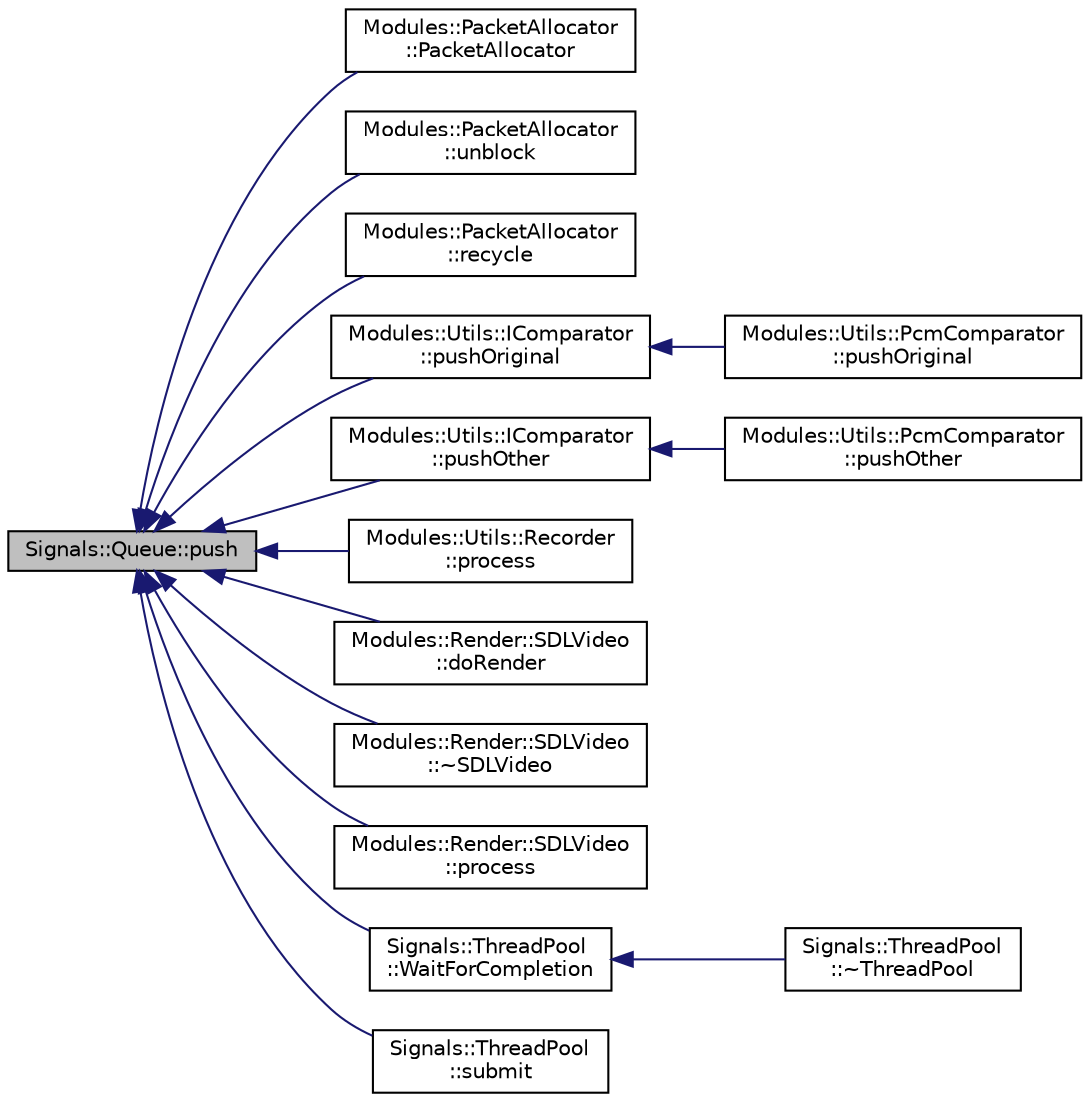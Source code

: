 digraph "Signals::Queue::push"
{
 // INTERACTIVE_SVG=YES
  edge [fontname="Helvetica",fontsize="10",labelfontname="Helvetica",labelfontsize="10"];
  node [fontname="Helvetica",fontsize="10",shape=record];
  rankdir="LR";
  Node1 [label="Signals::Queue::push",height=0.2,width=0.4,color="black", fillcolor="grey75", style="filled", fontcolor="black"];
  Node1 -> Node2 [dir="back",color="midnightblue",fontsize="10",style="solid",fontname="Helvetica"];
  Node2 [label="Modules::PacketAllocator\l::PacketAllocator",height=0.2,width=0.4,color="black", fillcolor="white", style="filled",URL="$class_modules_1_1_packet_allocator.html#a37cfd5632be8607404fea4a1f549b956"];
  Node1 -> Node3 [dir="back",color="midnightblue",fontsize="10",style="solid",fontname="Helvetica"];
  Node3 [label="Modules::PacketAllocator\l::unblock",height=0.2,width=0.4,color="black", fillcolor="white", style="filled",URL="$class_modules_1_1_packet_allocator.html#aa6789215b197714bf0505377acf11ea8"];
  Node1 -> Node4 [dir="back",color="midnightblue",fontsize="10",style="solid",fontname="Helvetica"];
  Node4 [label="Modules::PacketAllocator\l::recycle",height=0.2,width=0.4,color="black", fillcolor="white", style="filled",URL="$class_modules_1_1_packet_allocator.html#a82a81250ec31c702f18027b50c7fcb50"];
  Node1 -> Node5 [dir="back",color="midnightblue",fontsize="10",style="solid",fontname="Helvetica"];
  Node5 [label="Modules::Utils::IComparator\l::pushOriginal",height=0.2,width=0.4,color="black", fillcolor="white", style="filled",URL="$class_modules_1_1_utils_1_1_i_comparator.html#a3dcc688ce5a3b17d34ac52b59fa426a5"];
  Node5 -> Node6 [dir="back",color="midnightblue",fontsize="10",style="solid",fontname="Helvetica"];
  Node6 [label="Modules::Utils::PcmComparator\l::pushOriginal",height=0.2,width=0.4,color="black", fillcolor="white", style="filled",URL="$class_modules_1_1_utils_1_1_pcm_comparator.html#a467be7842b1c17b68a7d8f08a4882f95"];
  Node1 -> Node7 [dir="back",color="midnightblue",fontsize="10",style="solid",fontname="Helvetica"];
  Node7 [label="Modules::Utils::IComparator\l::pushOther",height=0.2,width=0.4,color="black", fillcolor="white", style="filled",URL="$class_modules_1_1_utils_1_1_i_comparator.html#a4dfdd29596aaaaf50f8938501fc8a5b8"];
  Node7 -> Node8 [dir="back",color="midnightblue",fontsize="10",style="solid",fontname="Helvetica"];
  Node8 [label="Modules::Utils::PcmComparator\l::pushOther",height=0.2,width=0.4,color="black", fillcolor="white", style="filled",URL="$class_modules_1_1_utils_1_1_pcm_comparator.html#add3d1fb5de33e5c84c2489005813c4bc"];
  Node1 -> Node9 [dir="back",color="midnightblue",fontsize="10",style="solid",fontname="Helvetica"];
  Node9 [label="Modules::Utils::Recorder\l::process",height=0.2,width=0.4,color="black", fillcolor="white", style="filled",URL="$class_modules_1_1_utils_1_1_recorder.html#adb74841c8efbed8399137a01cfb7bc22"];
  Node1 -> Node10 [dir="back",color="midnightblue",fontsize="10",style="solid",fontname="Helvetica"];
  Node10 [label="Modules::Render::SDLVideo\l::doRender",height=0.2,width=0.4,color="black", fillcolor="white", style="filled",URL="$class_modules_1_1_render_1_1_s_d_l_video.html#ac678428208d348c3d4618c1fd4adf461"];
  Node1 -> Node11 [dir="back",color="midnightblue",fontsize="10",style="solid",fontname="Helvetica"];
  Node11 [label="Modules::Render::SDLVideo\l::~SDLVideo",height=0.2,width=0.4,color="black", fillcolor="white", style="filled",URL="$class_modules_1_1_render_1_1_s_d_l_video.html#abcc2d742655478ad5032c146ed2641c4"];
  Node1 -> Node12 [dir="back",color="midnightblue",fontsize="10",style="solid",fontname="Helvetica"];
  Node12 [label="Modules::Render::SDLVideo\l::process",height=0.2,width=0.4,color="black", fillcolor="white", style="filled",URL="$class_modules_1_1_render_1_1_s_d_l_video.html#a312880bc0fe768791d0745f0a50d1e44"];
  Node1 -> Node13 [dir="back",color="midnightblue",fontsize="10",style="solid",fontname="Helvetica"];
  Node13 [label="Signals::ThreadPool\l::WaitForCompletion",height=0.2,width=0.4,color="black", fillcolor="white", style="filled",URL="$class_signals_1_1_thread_pool.html#a5000975a8d45ff67ad280fdd61fbbe17"];
  Node13 -> Node14 [dir="back",color="midnightblue",fontsize="10",style="solid",fontname="Helvetica"];
  Node14 [label="Signals::ThreadPool\l::~ThreadPool",height=0.2,width=0.4,color="black", fillcolor="white", style="filled",URL="$class_signals_1_1_thread_pool.html#a6f940e81e542c96286829f35aa7a4fd6"];
  Node1 -> Node15 [dir="back",color="midnightblue",fontsize="10",style="solid",fontname="Helvetica"];
  Node15 [label="Signals::ThreadPool\l::submit",height=0.2,width=0.4,color="black", fillcolor="white", style="filled",URL="$class_signals_1_1_thread_pool.html#adc28ee1ca97af3cb1dc57b8fd08c5c27"];
}
